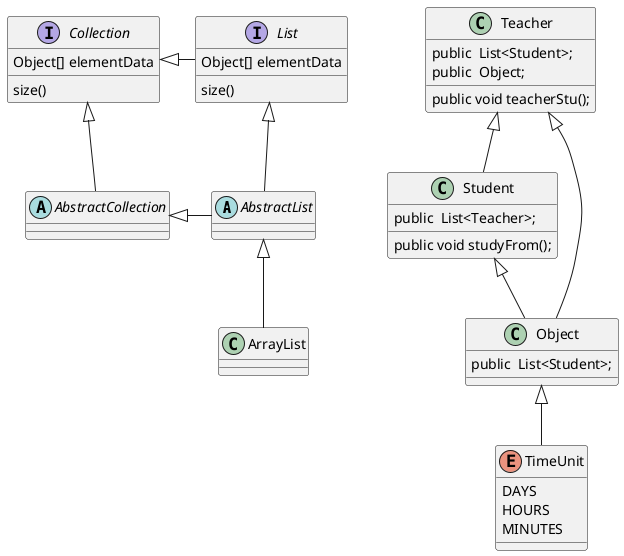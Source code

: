 @startuml


abstract class AbstractList
abstract AbstractCollection
interface List
interface Collection

List <|-- AbstractList
Collection <|-- AbstractCollection

Collection <|- List
AbstractCollection <|- AbstractList
AbstractList <|-- ArrayList

class Teacher {
public  List<Student>;
public  Object;
public void teacherStu();
}


class Student {
public  List<Teacher>;
public void studyFrom();
}

class Object {
public  List<Student>;

}

interface List{
Object[] elementData
size()
}


interface Collection{
Object[] elementData
size()
}


enum TimeUnit {
DAYS
HOURS
MINUTES
}

Teacher <|-- Student
Student <|-- Object
Object <|-- TimeUnit
Teacher <|-- Object
@enduml